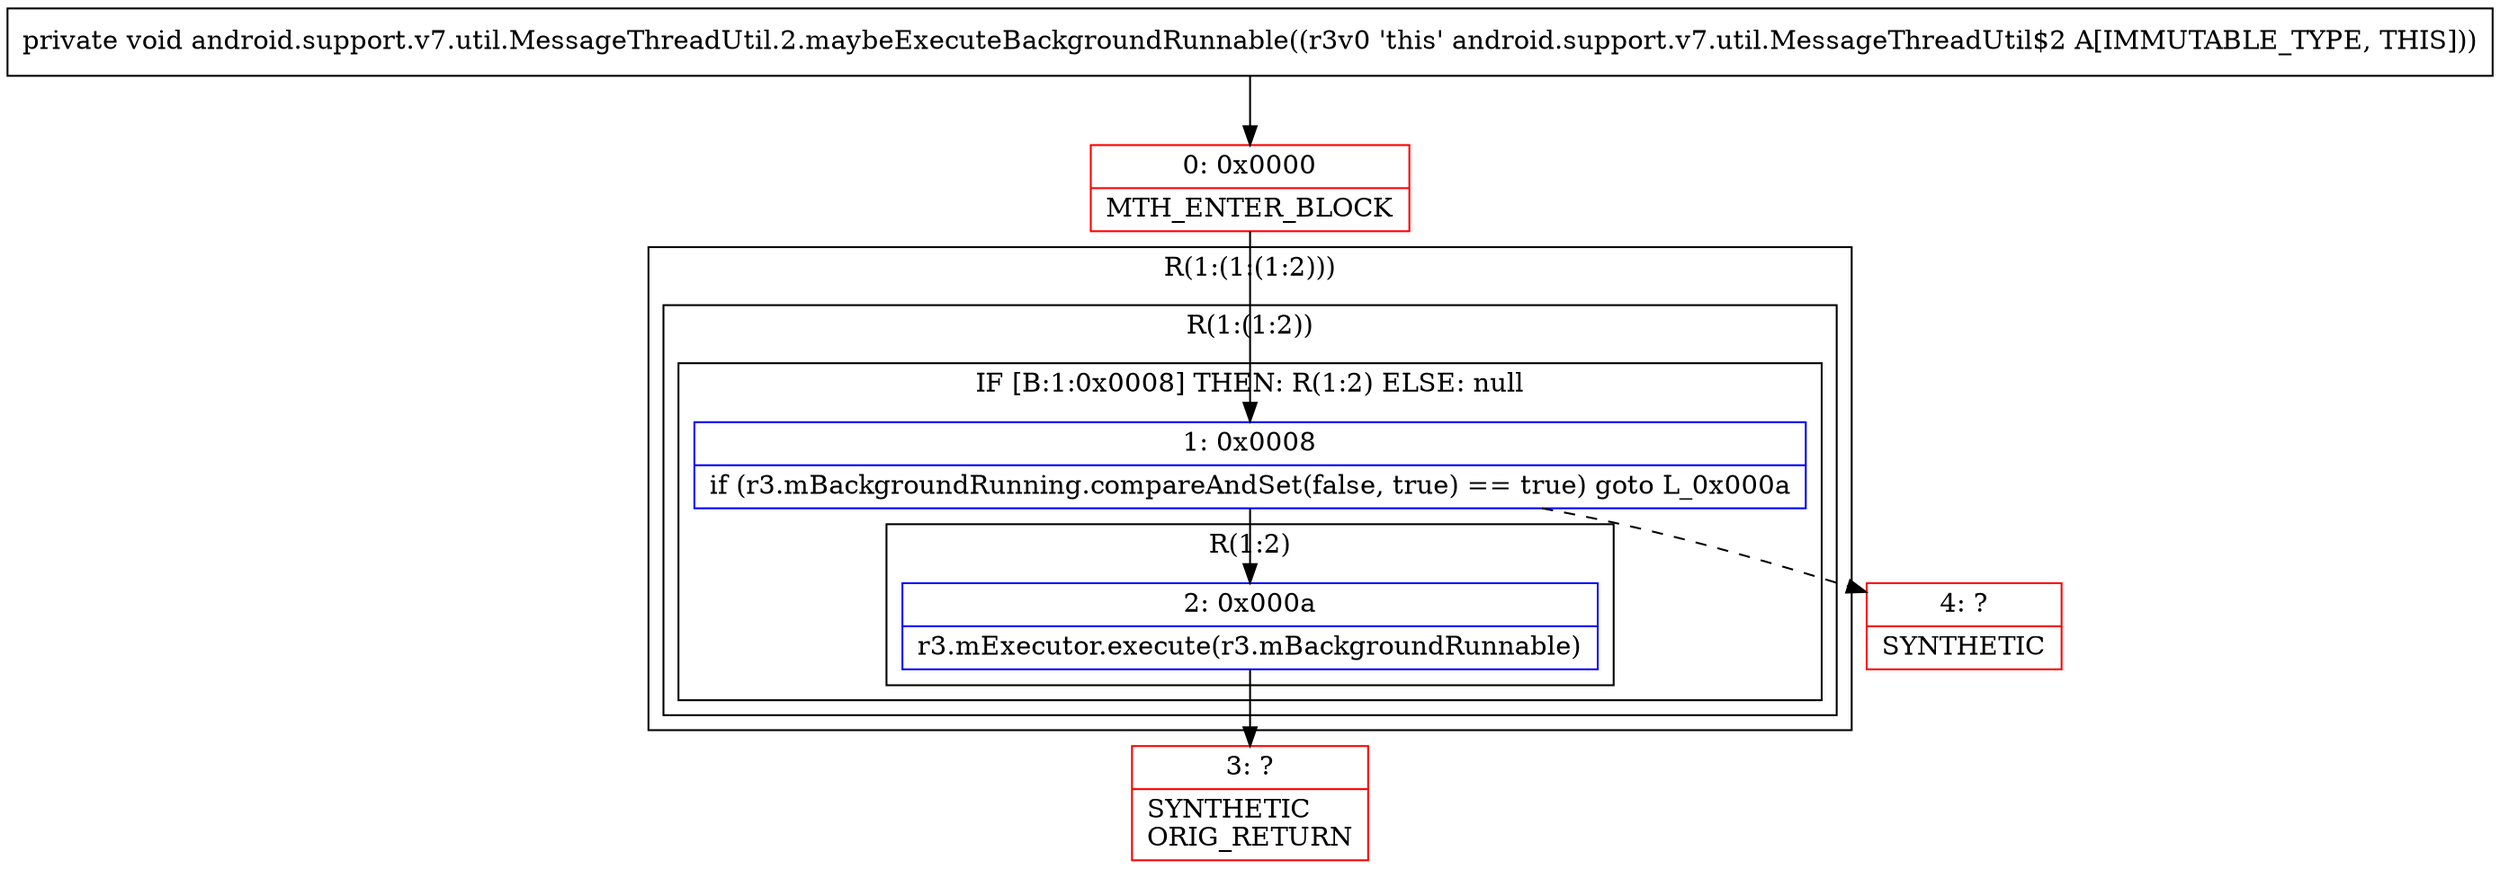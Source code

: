 digraph "CFG forandroid.support.v7.util.MessageThreadUtil.2.maybeExecuteBackgroundRunnable()V" {
subgraph cluster_Region_1018853068 {
label = "R(1:(1:(1:2)))";
node [shape=record,color=blue];
subgraph cluster_Region_693156448 {
label = "R(1:(1:2))";
node [shape=record,color=blue];
subgraph cluster_IfRegion_170342906 {
label = "IF [B:1:0x0008] THEN: R(1:2) ELSE: null";
node [shape=record,color=blue];
Node_1 [shape=record,label="{1\:\ 0x0008|if (r3.mBackgroundRunning.compareAndSet(false, true) == true) goto L_0x000a\l}"];
subgraph cluster_Region_1956544313 {
label = "R(1:2)";
node [shape=record,color=blue];
Node_2 [shape=record,label="{2\:\ 0x000a|r3.mExecutor.execute(r3.mBackgroundRunnable)\l}"];
}
}
}
}
Node_0 [shape=record,color=red,label="{0\:\ 0x0000|MTH_ENTER_BLOCK\l}"];
Node_3 [shape=record,color=red,label="{3\:\ ?|SYNTHETIC\lORIG_RETURN\l}"];
Node_4 [shape=record,color=red,label="{4\:\ ?|SYNTHETIC\l}"];
MethodNode[shape=record,label="{private void android.support.v7.util.MessageThreadUtil.2.maybeExecuteBackgroundRunnable((r3v0 'this' android.support.v7.util.MessageThreadUtil$2 A[IMMUTABLE_TYPE, THIS])) }"];
MethodNode -> Node_0;
Node_1 -> Node_2;
Node_1 -> Node_4[style=dashed];
Node_2 -> Node_3;
Node_0 -> Node_1;
}

